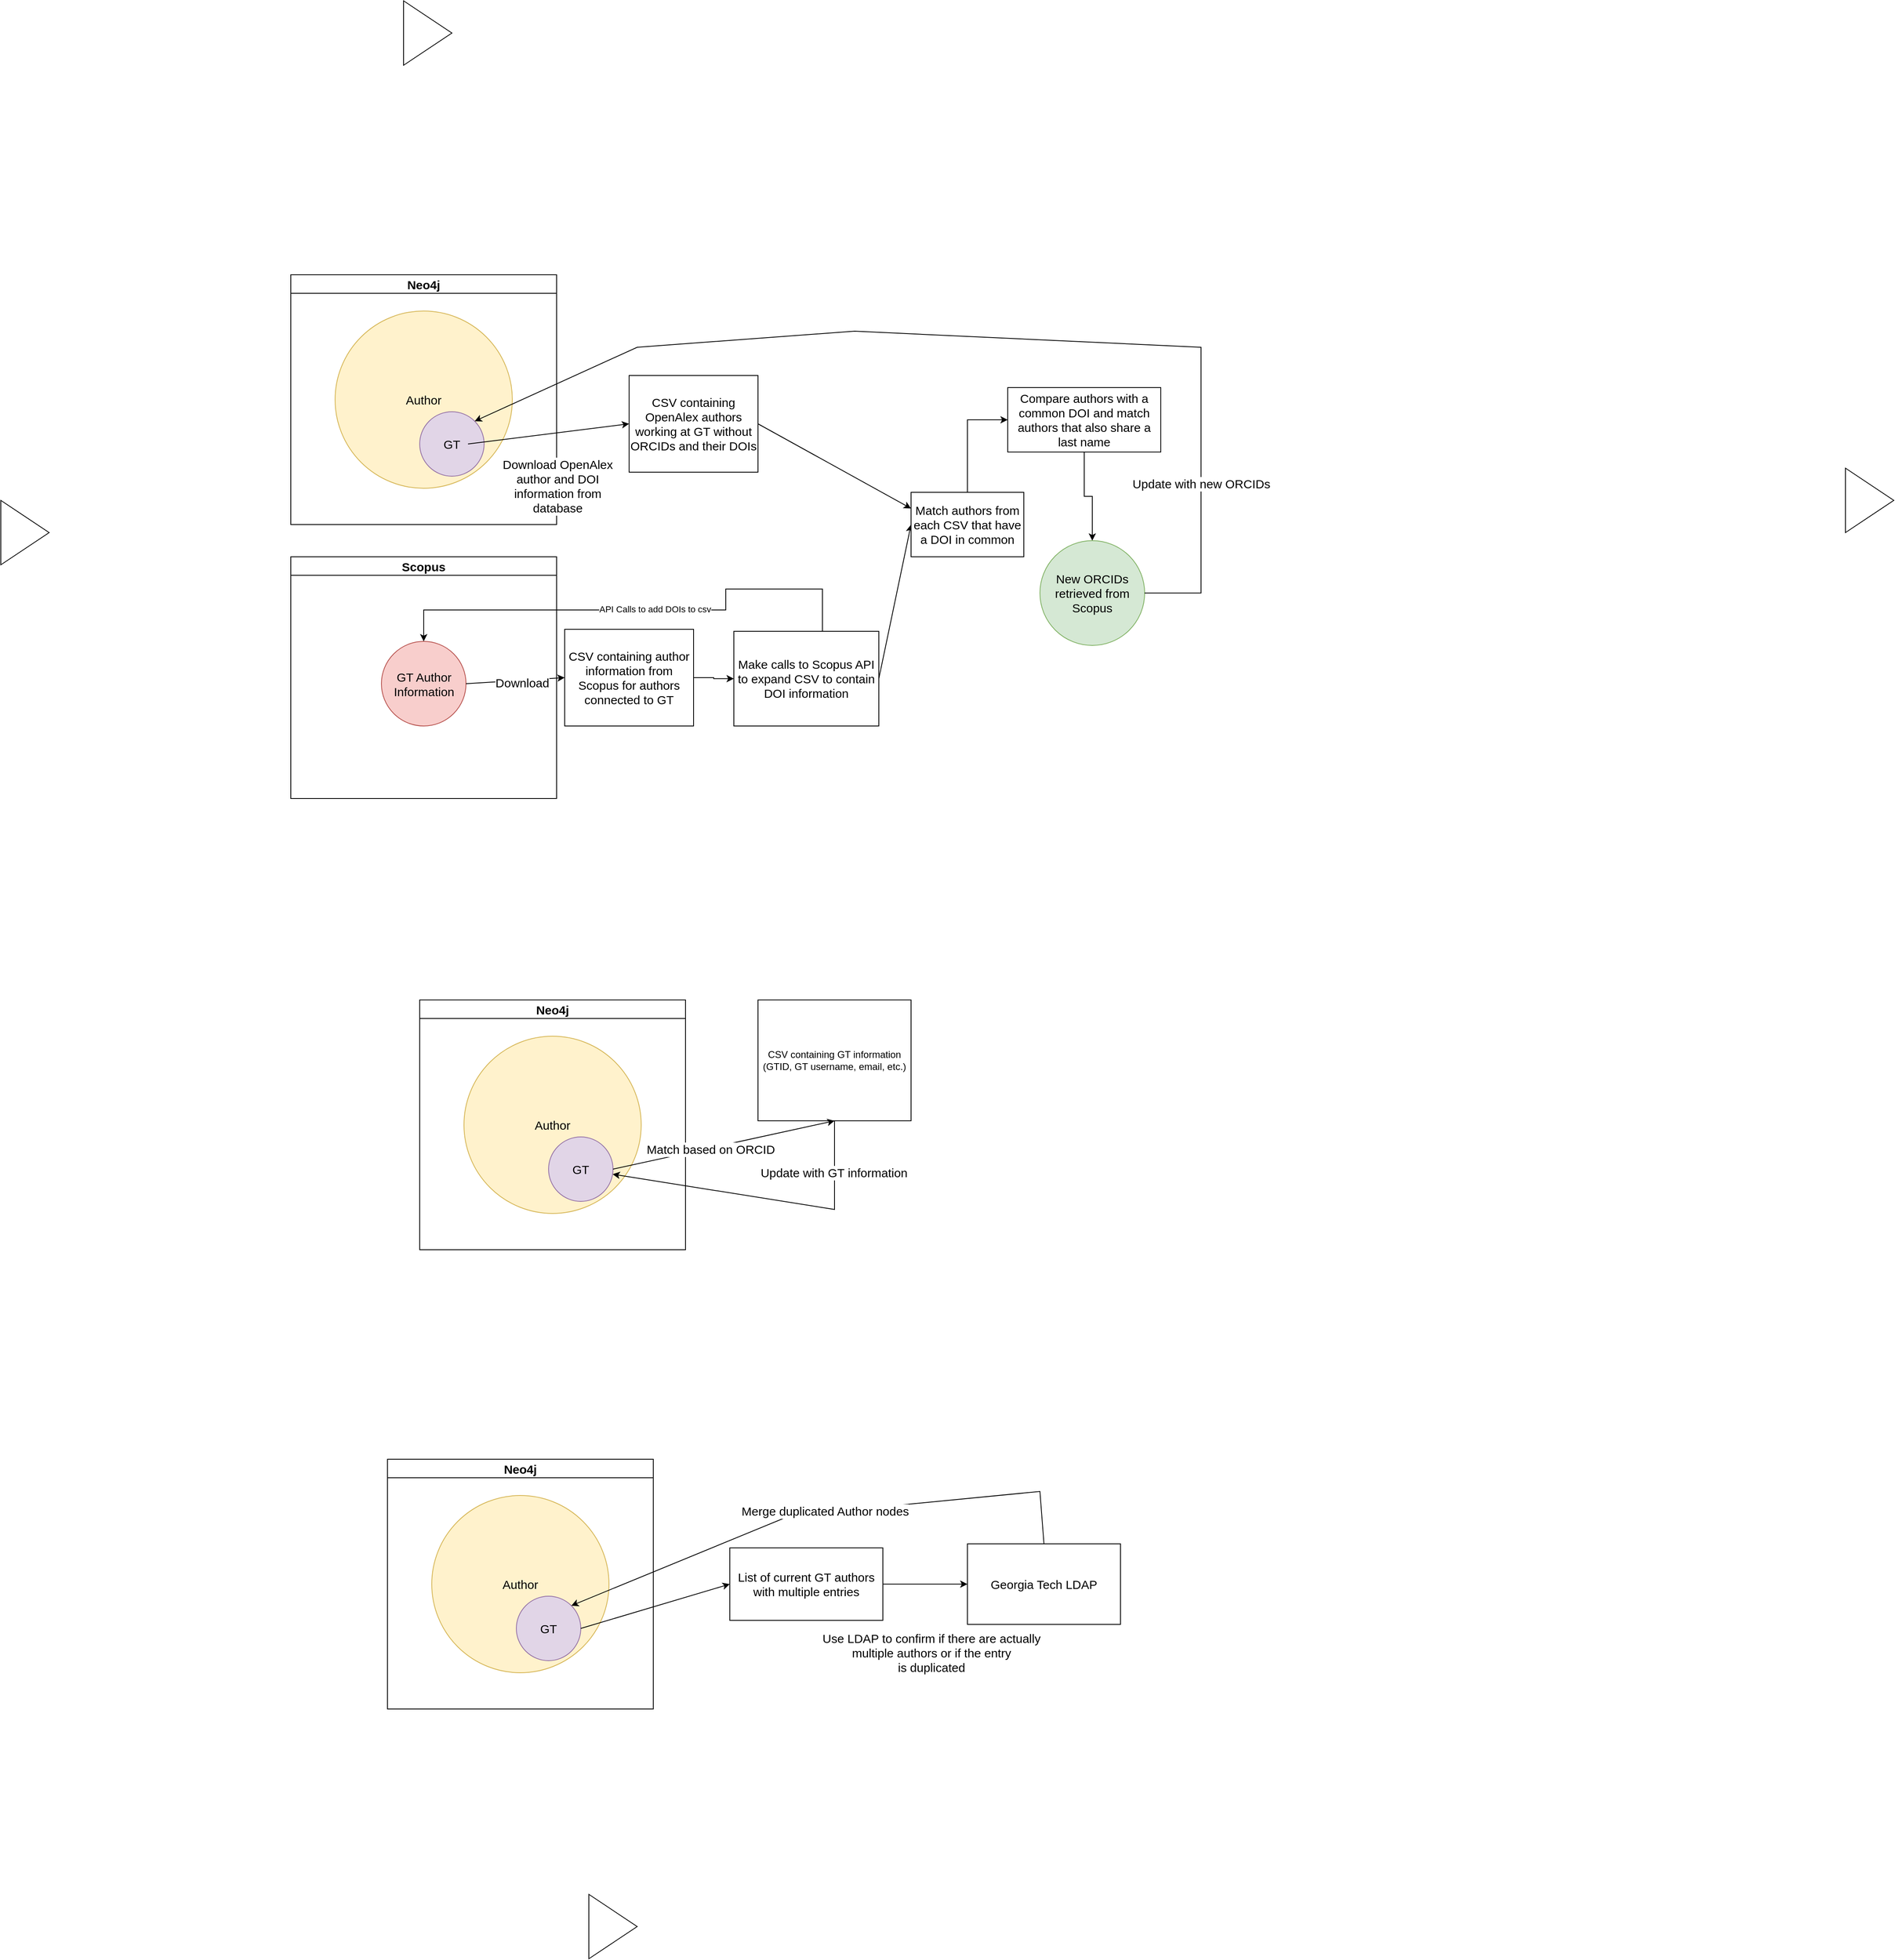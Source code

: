 <mxfile version="22.1.4" type="device">
  <diagram name="Page-1" id="5Bg-f1kmcvoNU_wfA3u_">
    <mxGraphModel dx="9640" dy="6190" grid="1" gridSize="10" guides="1" tooltips="1" connect="1" arrows="1" fold="1" page="1" pageScale="1" pageWidth="850" pageHeight="1100" math="0" shadow="0">
      <root>
        <mxCell id="0" />
        <mxCell id="1" parent="0" />
        <mxCell id="WXtQ-g56bVqcp8WNq29k-1" value="&lt;font style=&quot;font-size: 15px;&quot;&gt;Neo4j&lt;/font&gt;" style="swimlane;whiteSpace=wrap;html=1;" parent="1" vertex="1">
          <mxGeometry x="50" y="40" width="330" height="310" as="geometry" />
        </mxCell>
        <mxCell id="WXtQ-g56bVqcp8WNq29k-2" value="&lt;font style=&quot;font-size: 15px;&quot;&gt;Author&lt;/font&gt;" style="ellipse;whiteSpace=wrap;html=1;aspect=fixed;fillColor=#fff2cc;strokeColor=#d6b656;" parent="WXtQ-g56bVqcp8WNq29k-1" vertex="1">
          <mxGeometry x="55" y="45" width="220" height="220" as="geometry" />
        </mxCell>
        <mxCell id="WXtQ-g56bVqcp8WNq29k-3" value="&lt;font style=&quot;font-size: 15px;&quot;&gt;GT&lt;/font&gt;" style="ellipse;whiteSpace=wrap;html=1;aspect=fixed;fillColor=#e1d5e7;strokeColor=#9673a6;" parent="WXtQ-g56bVqcp8WNq29k-1" vertex="1">
          <mxGeometry x="160" y="170" width="80" height="80" as="geometry" />
        </mxCell>
        <mxCell id="WXtQ-g56bVqcp8WNq29k-5" value="" style="endArrow=classic;html=1;rounded=0;entryX=0;entryY=0.5;entryDx=0;entryDy=0;" parent="WXtQ-g56bVqcp8WNq29k-1" target="WXtQ-g56bVqcp8WNq29k-4" edge="1">
          <mxGeometry width="50" height="50" relative="1" as="geometry">
            <mxPoint x="220" y="210" as="sourcePoint" />
            <mxPoint x="270" y="160" as="targetPoint" />
          </mxGeometry>
        </mxCell>
        <mxCell id="WXtQ-g56bVqcp8WNq29k-6" value="&lt;font style=&quot;font-size: 15px;&quot;&gt;Download OpenAlex&lt;br&gt;author and DOI&lt;br&gt;information from&lt;br&gt;database&lt;br&gt;&lt;/font&gt;" style="edgeLabel;html=1;align=center;verticalAlign=middle;resizable=0;points=[];" parent="WXtQ-g56bVqcp8WNq29k-5" vertex="1" connectable="0">
          <mxGeometry x="0.104" y="-2" relative="1" as="geometry">
            <mxPoint y="64" as="offset" />
          </mxGeometry>
        </mxCell>
        <mxCell id="WXtQ-g56bVqcp8WNq29k-4" value="&lt;font style=&quot;font-size: 15px;&quot;&gt;CSV containing OpenAlex authors working at GT without ORCIDs and their DOIs&lt;/font&gt;" style="rounded=0;whiteSpace=wrap;html=1;" parent="1" vertex="1">
          <mxGeometry x="470" y="165" width="160" height="120" as="geometry" />
        </mxCell>
        <mxCell id="WXtQ-g56bVqcp8WNq29k-7" value="&lt;font style=&quot;font-size: 15px;&quot;&gt;Scopus&lt;/font&gt;" style="swimlane;whiteSpace=wrap;html=1;" parent="1" vertex="1">
          <mxGeometry x="50" y="390" width="330" height="300" as="geometry" />
        </mxCell>
        <mxCell id="WXtQ-g56bVqcp8WNq29k-8" value="&lt;font style=&quot;font-size: 15px;&quot;&gt;GT Author Information&lt;/font&gt;" style="ellipse;whiteSpace=wrap;html=1;aspect=fixed;fillColor=#f8cecc;strokeColor=#b85450;" parent="WXtQ-g56bVqcp8WNq29k-7" vertex="1">
          <mxGeometry x="112.5" y="105" width="105" height="105" as="geometry" />
        </mxCell>
        <mxCell id="WXtQ-g56bVqcp8WNq29k-13" style="edgeStyle=orthogonalEdgeStyle;rounded=0;orthogonalLoop=1;jettySize=auto;html=1;exitX=0;exitY=0.25;exitDx=0;exitDy=0;" parent="1" source="WXtQ-g56bVqcp8WNq29k-15" target="WXtQ-g56bVqcp8WNq29k-8" edge="1">
          <mxGeometry relative="1" as="geometry">
            <mxPoint x="570" y="420" as="targetPoint" />
            <mxPoint x="710" y="520" as="sourcePoint" />
            <Array as="points">
              <mxPoint x="710" y="511" />
              <mxPoint x="710" y="430" />
              <mxPoint x="590" y="430" />
              <mxPoint x="590" y="456" />
            </Array>
          </mxGeometry>
        </mxCell>
        <mxCell id="WXtQ-g56bVqcp8WNq29k-14" value="API Calls to add DOIs to csv" style="edgeLabel;html=1;align=center;verticalAlign=middle;resizable=0;points=[];" parent="WXtQ-g56bVqcp8WNq29k-13" vertex="1" connectable="0">
          <mxGeometry x="0.133" y="-1" relative="1" as="geometry">
            <mxPoint as="offset" />
          </mxGeometry>
        </mxCell>
        <mxCell id="WXtQ-g56bVqcp8WNq29k-17" style="edgeStyle=orthogonalEdgeStyle;rounded=0;orthogonalLoop=1;jettySize=auto;html=1;entryX=0;entryY=0.5;entryDx=0;entryDy=0;" parent="1" source="WXtQ-g56bVqcp8WNq29k-11" target="WXtQ-g56bVqcp8WNq29k-15" edge="1">
          <mxGeometry relative="1" as="geometry" />
        </mxCell>
        <mxCell id="WXtQ-g56bVqcp8WNq29k-11" value="&lt;span style=&quot;font-size: 15px;&quot;&gt;CSV containing author information from Scopus for authors connected to GT&lt;/span&gt;" style="rounded=0;whiteSpace=wrap;html=1;" parent="1" vertex="1">
          <mxGeometry x="390" y="480" width="160" height="120" as="geometry" />
        </mxCell>
        <mxCell id="WXtQ-g56bVqcp8WNq29k-15" value="&lt;span style=&quot;font-size: 15px;&quot;&gt;Make calls to Scopus API to expand CSV to contain DOI information&lt;/span&gt;" style="rounded=0;whiteSpace=wrap;html=1;" parent="1" vertex="1">
          <mxGeometry x="600" y="482.5" width="180" height="117.5" as="geometry" />
        </mxCell>
        <mxCell id="WXtQ-g56bVqcp8WNq29k-18" value="" style="endArrow=classic;html=1;rounded=0;exitX=1;exitY=0.5;exitDx=0;exitDy=0;entryX=0;entryY=0.25;entryDx=0;entryDy=0;" parent="1" source="WXtQ-g56bVqcp8WNq29k-4" target="WXtQ-g56bVqcp8WNq29k-20" edge="1">
          <mxGeometry width="50" height="50" relative="1" as="geometry">
            <mxPoint x="550" y="210" as="sourcePoint" />
            <mxPoint x="860" y="260" as="targetPoint" />
          </mxGeometry>
        </mxCell>
        <mxCell id="WXtQ-g56bVqcp8WNq29k-19" value="" style="endArrow=classic;html=1;rounded=0;exitX=1;exitY=0.5;exitDx=0;exitDy=0;entryX=0;entryY=0.5;entryDx=0;entryDy=0;" parent="1" source="WXtQ-g56bVqcp8WNq29k-15" target="WXtQ-g56bVqcp8WNq29k-20" edge="1">
          <mxGeometry width="50" height="50" relative="1" as="geometry">
            <mxPoint x="800" y="500" as="sourcePoint" />
            <mxPoint x="880" y="320" as="targetPoint" />
          </mxGeometry>
        </mxCell>
        <mxCell id="WXtQ-g56bVqcp8WNq29k-22" style="edgeStyle=orthogonalEdgeStyle;rounded=0;orthogonalLoop=1;jettySize=auto;html=1;entryX=0;entryY=0.5;entryDx=0;entryDy=0;" parent="1" source="WXtQ-g56bVqcp8WNq29k-20" target="WXtQ-g56bVqcp8WNq29k-21" edge="1">
          <mxGeometry relative="1" as="geometry" />
        </mxCell>
        <mxCell id="WXtQ-g56bVqcp8WNq29k-20" value="&lt;span style=&quot;font-size: 15px;&quot;&gt;Match authors from each CSV that have a DOI in common&lt;/span&gt;" style="rounded=0;whiteSpace=wrap;html=1;" parent="1" vertex="1">
          <mxGeometry x="820" y="310" width="140" height="80" as="geometry" />
        </mxCell>
        <mxCell id="WXtQ-g56bVqcp8WNq29k-26" style="edgeStyle=orthogonalEdgeStyle;rounded=0;orthogonalLoop=1;jettySize=auto;html=1;entryX=0.5;entryY=0;entryDx=0;entryDy=0;" parent="1" source="WXtQ-g56bVqcp8WNq29k-21" target="WXtQ-g56bVqcp8WNq29k-24" edge="1">
          <mxGeometry relative="1" as="geometry" />
        </mxCell>
        <mxCell id="WXtQ-g56bVqcp8WNq29k-21" value="&lt;span style=&quot;font-size: 15px;&quot;&gt;Compare authors with a common DOI and match authors that also share a last name&lt;/span&gt;" style="rounded=0;whiteSpace=wrap;html=1;" parent="1" vertex="1">
          <mxGeometry x="940" y="180" width="190" height="80" as="geometry" />
        </mxCell>
        <mxCell id="WXtQ-g56bVqcp8WNq29k-24" value="&lt;font style=&quot;font-size: 15px;&quot;&gt;New ORCIDs&lt;br&gt;retrieved from&lt;br&gt;Scopus&lt;br&gt;&lt;/font&gt;" style="ellipse;whiteSpace=wrap;html=1;aspect=fixed;fillColor=#d5e8d4;strokeColor=#82b366;" parent="1" vertex="1">
          <mxGeometry x="980" y="370" width="130" height="130" as="geometry" />
        </mxCell>
        <mxCell id="WXtQ-g56bVqcp8WNq29k-27" value="CSV containing GT information&lt;br&gt;(GTID, GT username, email, etc.)" style="rounded=0;whiteSpace=wrap;html=1;" parent="1" vertex="1">
          <mxGeometry x="630" y="940" width="190" height="150" as="geometry" />
        </mxCell>
        <mxCell id="WXtQ-g56bVqcp8WNq29k-32" value="" style="endArrow=classic;html=1;rounded=0;exitX=1;exitY=0.5;exitDx=0;exitDy=0;entryX=1;entryY=0;entryDx=0;entryDy=0;" parent="1" source="WXtQ-g56bVqcp8WNq29k-24" target="WXtQ-g56bVqcp8WNq29k-3" edge="1">
          <mxGeometry width="50" height="50" relative="1" as="geometry">
            <mxPoint x="1130" y="450" as="sourcePoint" />
            <mxPoint x="750" y="80" as="targetPoint" />
            <Array as="points">
              <mxPoint x="1180" y="435" />
              <mxPoint x="1180" y="130" />
              <mxPoint x="750" y="110" />
              <mxPoint x="480" y="130" />
            </Array>
          </mxGeometry>
        </mxCell>
        <mxCell id="WXtQ-g56bVqcp8WNq29k-33" value="&lt;font style=&quot;font-size: 15px;&quot;&gt;Update with new ORCIDs&lt;/font&gt;" style="edgeLabel;html=1;align=center;verticalAlign=middle;resizable=0;points=[];" parent="WXtQ-g56bVqcp8WNq29k-32" vertex="1" connectable="0">
          <mxGeometry x="-0.625" y="4" relative="1" as="geometry">
            <mxPoint x="4" y="37" as="offset" />
          </mxGeometry>
        </mxCell>
        <mxCell id="WXtQ-g56bVqcp8WNq29k-39" value="&lt;font style=&quot;font-size: 15px;&quot;&gt;Neo4j&lt;/font&gt;" style="swimlane;whiteSpace=wrap;html=1;" parent="1" vertex="1">
          <mxGeometry x="210" y="940" width="330" height="310" as="geometry" />
        </mxCell>
        <mxCell id="WXtQ-g56bVqcp8WNq29k-40" value="&lt;font style=&quot;font-size: 15px;&quot;&gt;Author&lt;/font&gt;" style="ellipse;whiteSpace=wrap;html=1;aspect=fixed;fillColor=#fff2cc;strokeColor=#d6b656;" parent="WXtQ-g56bVqcp8WNq29k-39" vertex="1">
          <mxGeometry x="55" y="45" width="220" height="220" as="geometry" />
        </mxCell>
        <mxCell id="WXtQ-g56bVqcp8WNq29k-41" value="&lt;font style=&quot;font-size: 15px;&quot;&gt;GT&lt;/font&gt;" style="ellipse;whiteSpace=wrap;html=1;aspect=fixed;fillColor=#e1d5e7;strokeColor=#9673a6;" parent="WXtQ-g56bVqcp8WNq29k-39" vertex="1">
          <mxGeometry x="160" y="170" width="80" height="80" as="geometry" />
        </mxCell>
        <mxCell id="WXtQ-g56bVqcp8WNq29k-44" value="" style="endArrow=classic;html=1;rounded=0;entryX=0.5;entryY=1;entryDx=0;entryDy=0;exitX=1;exitY=0.5;exitDx=0;exitDy=0;" parent="1" source="WXtQ-g56bVqcp8WNq29k-41" target="WXtQ-g56bVqcp8WNq29k-27" edge="1">
          <mxGeometry width="50" height="50" relative="1" as="geometry">
            <mxPoint x="700" y="1200" as="sourcePoint" />
            <mxPoint x="750" y="1150" as="targetPoint" />
          </mxGeometry>
        </mxCell>
        <mxCell id="WXtQ-g56bVqcp8WNq29k-45" value="&lt;font style=&quot;font-size: 15px;&quot;&gt;Match based on ORCID&lt;/font&gt;" style="edgeLabel;html=1;align=center;verticalAlign=middle;resizable=0;points=[];" parent="WXtQ-g56bVqcp8WNq29k-44" vertex="1" connectable="0">
          <mxGeometry x="-0.122" y="-1" relative="1" as="geometry">
            <mxPoint as="offset" />
          </mxGeometry>
        </mxCell>
        <mxCell id="WXtQ-g56bVqcp8WNq29k-46" value="" style="endArrow=classic;html=1;rounded=0;exitX=0.5;exitY=1;exitDx=0;exitDy=0;" parent="1" source="WXtQ-g56bVqcp8WNq29k-27" target="WXtQ-g56bVqcp8WNq29k-41" edge="1">
          <mxGeometry width="50" height="50" relative="1" as="geometry">
            <mxPoint x="750" y="1280" as="sourcePoint" />
            <mxPoint x="800" y="1230" as="targetPoint" />
            <Array as="points">
              <mxPoint x="725" y="1200" />
            </Array>
          </mxGeometry>
        </mxCell>
        <mxCell id="WXtQ-g56bVqcp8WNq29k-47" value="&lt;font style=&quot;font-size: 15px;&quot;&gt;Update with GT information&lt;/font&gt;" style="edgeLabel;html=1;align=center;verticalAlign=middle;resizable=0;points=[];" parent="WXtQ-g56bVqcp8WNq29k-46" vertex="1" connectable="0">
          <mxGeometry x="-0.673" y="-1" relative="1" as="geometry">
            <mxPoint as="offset" />
          </mxGeometry>
        </mxCell>
        <mxCell id="WXtQ-g56bVqcp8WNq29k-48" value="&lt;font style=&quot;font-size: 15px;&quot;&gt;Neo4j&lt;/font&gt;" style="swimlane;whiteSpace=wrap;html=1;" parent="1" vertex="1">
          <mxGeometry x="170" y="1510" width="330" height="310" as="geometry" />
        </mxCell>
        <mxCell id="WXtQ-g56bVqcp8WNq29k-49" value="&lt;font style=&quot;font-size: 15px;&quot;&gt;Author&lt;/font&gt;" style="ellipse;whiteSpace=wrap;html=1;aspect=fixed;fillColor=#fff2cc;strokeColor=#d6b656;" parent="WXtQ-g56bVqcp8WNq29k-48" vertex="1">
          <mxGeometry x="55" y="45" width="220" height="220" as="geometry" />
        </mxCell>
        <mxCell id="WXtQ-g56bVqcp8WNq29k-50" value="&lt;font style=&quot;font-size: 15px;&quot;&gt;GT&lt;/font&gt;" style="ellipse;whiteSpace=wrap;html=1;aspect=fixed;fillColor=#e1d5e7;strokeColor=#9673a6;" parent="WXtQ-g56bVqcp8WNq29k-48" vertex="1">
          <mxGeometry x="160" y="170" width="80" height="80" as="geometry" />
        </mxCell>
        <mxCell id="WXtQ-g56bVqcp8WNq29k-57" style="edgeStyle=orthogonalEdgeStyle;rounded=0;orthogonalLoop=1;jettySize=auto;html=1;entryX=0;entryY=0.5;entryDx=0;entryDy=0;" parent="1" source="WXtQ-g56bVqcp8WNq29k-53" target="WXtQ-g56bVqcp8WNq29k-56" edge="1">
          <mxGeometry relative="1" as="geometry" />
        </mxCell>
        <mxCell id="WXtQ-g56bVqcp8WNq29k-58" value="&lt;font style=&quot;font-size: 15px;&quot;&gt;Use LDAP to confirm if there are actually&lt;br&gt;multiple authors or if the entry&lt;br&gt;is duplicated&lt;br&gt;&lt;/font&gt;" style="edgeLabel;html=1;align=center;verticalAlign=middle;resizable=0;points=[];" parent="WXtQ-g56bVqcp8WNq29k-57" vertex="1" connectable="0">
          <mxGeometry x="0.137" relative="1" as="geometry">
            <mxPoint y="85" as="offset" />
          </mxGeometry>
        </mxCell>
        <mxCell id="WXtQ-g56bVqcp8WNq29k-53" value="&lt;font style=&quot;font-size: 15px;&quot;&gt;List of current GT authors with multiple entries&lt;/font&gt;" style="rounded=0;whiteSpace=wrap;html=1;" parent="1" vertex="1">
          <mxGeometry x="595" y="1620" width="190" height="90" as="geometry" />
        </mxCell>
        <mxCell id="WXtQ-g56bVqcp8WNq29k-54" value="" style="endArrow=classic;html=1;rounded=0;entryX=0;entryY=0.5;entryDx=0;entryDy=0;exitX=1;exitY=0.5;exitDx=0;exitDy=0;" parent="1" source="WXtQ-g56bVqcp8WNq29k-50" target="WXtQ-g56bVqcp8WNq29k-53" edge="1">
          <mxGeometry width="50" height="50" relative="1" as="geometry">
            <mxPoint x="520" y="1710" as="sourcePoint" />
            <mxPoint x="570" y="1660" as="targetPoint" />
          </mxGeometry>
        </mxCell>
        <mxCell id="WXtQ-g56bVqcp8WNq29k-56" value="&lt;font style=&quot;font-size: 15px;&quot;&gt;Georgia Tech LDAP&lt;/font&gt;" style="rounded=0;whiteSpace=wrap;html=1;" parent="1" vertex="1">
          <mxGeometry x="890" y="1615" width="190" height="100" as="geometry" />
        </mxCell>
        <mxCell id="WXtQ-g56bVqcp8WNq29k-60" value="" style="endArrow=classic;html=1;rounded=0;exitX=0.5;exitY=0;exitDx=0;exitDy=0;entryX=1;entryY=0;entryDx=0;entryDy=0;" parent="1" source="WXtQ-g56bVqcp8WNq29k-56" target="WXtQ-g56bVqcp8WNq29k-50" edge="1">
          <mxGeometry width="50" height="50" relative="1" as="geometry">
            <mxPoint x="930" y="1570" as="sourcePoint" />
            <mxPoint x="680" y="1490" as="targetPoint" />
            <Array as="points">
              <mxPoint x="980" y="1550" />
              <mxPoint x="670" y="1580" />
            </Array>
          </mxGeometry>
        </mxCell>
        <mxCell id="WXtQ-g56bVqcp8WNq29k-61" value="&lt;font style=&quot;font-size: 15px;&quot;&gt;Merge duplicated Author nodes&lt;/font&gt;" style="edgeLabel;html=1;align=center;verticalAlign=middle;resizable=0;points=[];" parent="WXtQ-g56bVqcp8WNq29k-60" vertex="1" connectable="0">
          <mxGeometry x="-0.005" y="-2" relative="1" as="geometry">
            <mxPoint as="offset" />
          </mxGeometry>
        </mxCell>
        <mxCell id="WXtQ-g56bVqcp8WNq29k-9" value="" style="endArrow=classic;html=1;rounded=0;entryX=0;entryY=0.5;entryDx=0;entryDy=0;exitX=1;exitY=0.5;exitDx=0;exitDy=0;" parent="1" target="WXtQ-g56bVqcp8WNq29k-11" edge="1" source="WXtQ-g56bVqcp8WNq29k-8">
          <mxGeometry width="50" height="50" relative="1" as="geometry">
            <mxPoint x="290" y="520" as="sourcePoint" />
            <mxPoint x="510" y="520" as="targetPoint" />
          </mxGeometry>
        </mxCell>
        <mxCell id="WXtQ-g56bVqcp8WNq29k-10" value="&lt;font style=&quot;font-size: 15px;&quot;&gt;Download&lt;/font&gt;" style="edgeLabel;html=1;align=center;verticalAlign=middle;resizable=0;points=[];" parent="WXtQ-g56bVqcp8WNq29k-9" vertex="1" connectable="0">
          <mxGeometry x="0.123" y="-2" relative="1" as="geometry">
            <mxPoint as="offset" />
          </mxGeometry>
        </mxCell>
        <mxCell id="dUN8TtuS3Wz2aGl6lSl3-1" value="" style="triangle;whiteSpace=wrap;html=1;" vertex="1" parent="1">
          <mxGeometry x="-310" y="320" width="60" height="80" as="geometry" />
        </mxCell>
        <mxCell id="dUN8TtuS3Wz2aGl6lSl3-2" value="" style="triangle;whiteSpace=wrap;html=1;" vertex="1" parent="1">
          <mxGeometry x="1980" y="280" width="60" height="80" as="geometry" />
        </mxCell>
        <mxCell id="dUN8TtuS3Wz2aGl6lSl3-3" value="" style="triangle;whiteSpace=wrap;html=1;" vertex="1" parent="1">
          <mxGeometry x="190" y="-300" width="60" height="80" as="geometry" />
        </mxCell>
        <mxCell id="dUN8TtuS3Wz2aGl6lSl3-4" value="" style="triangle;whiteSpace=wrap;html=1;" vertex="1" parent="1">
          <mxGeometry x="420" y="2050" width="60" height="80" as="geometry" />
        </mxCell>
      </root>
    </mxGraphModel>
  </diagram>
</mxfile>
